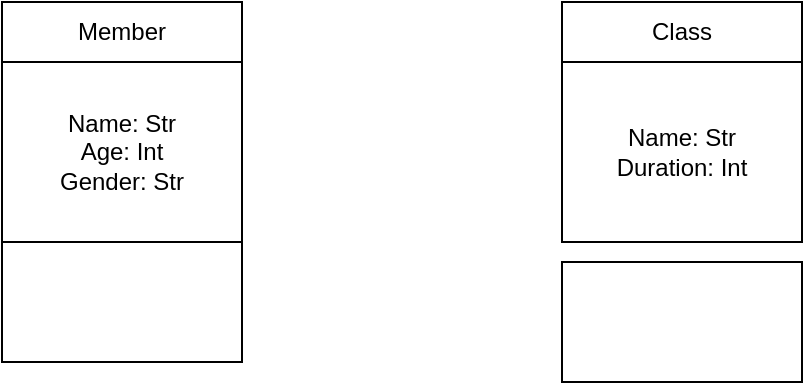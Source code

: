 <mxfile version="17.4.6" type="device"><diagram id="OkRqIn2SzFLZ9JFjaS4g" name="Page-1"><mxGraphModel dx="946" dy="614" grid="1" gridSize="10" guides="1" tooltips="1" connect="1" arrows="1" fold="1" page="1" pageScale="1" pageWidth="827" pageHeight="1169" math="0" shadow="0"><root><mxCell id="0"/><mxCell id="1" parent="0"/><mxCell id="AZ4OjbYlGEcBIqRWg4ta-1" value="" style="rounded=0;whiteSpace=wrap;html=1;" vertex="1" parent="1"><mxGeometry x="70" y="200" width="120" height="60" as="geometry"/></mxCell><mxCell id="AZ4OjbYlGEcBIqRWg4ta-2" value="Name: Str&lt;br&gt;Age: Int&lt;br&gt;Gender: Str" style="rounded=0;whiteSpace=wrap;html=1;" vertex="1" parent="1"><mxGeometry x="70" y="110" width="120" height="90" as="geometry"/></mxCell><mxCell id="AZ4OjbYlGEcBIqRWg4ta-3" value="Member" style="rounded=0;whiteSpace=wrap;html=1;" vertex="1" parent="1"><mxGeometry x="70" y="80" width="120" height="30" as="geometry"/></mxCell><mxCell id="AZ4OjbYlGEcBIqRWg4ta-4" value="" style="rounded=0;whiteSpace=wrap;html=1;" vertex="1" parent="1"><mxGeometry x="350" y="210" width="120" height="60" as="geometry"/></mxCell><mxCell id="AZ4OjbYlGEcBIqRWg4ta-5" value="Name: Str&lt;br&gt;Duration: Int" style="rounded=0;whiteSpace=wrap;html=1;" vertex="1" parent="1"><mxGeometry x="350" y="110" width="120" height="90" as="geometry"/></mxCell><mxCell id="AZ4OjbYlGEcBIqRWg4ta-6" value="Class" style="rounded=0;whiteSpace=wrap;html=1;" vertex="1" parent="1"><mxGeometry x="350" y="80" width="120" height="30" as="geometry"/></mxCell></root></mxGraphModel></diagram></mxfile>